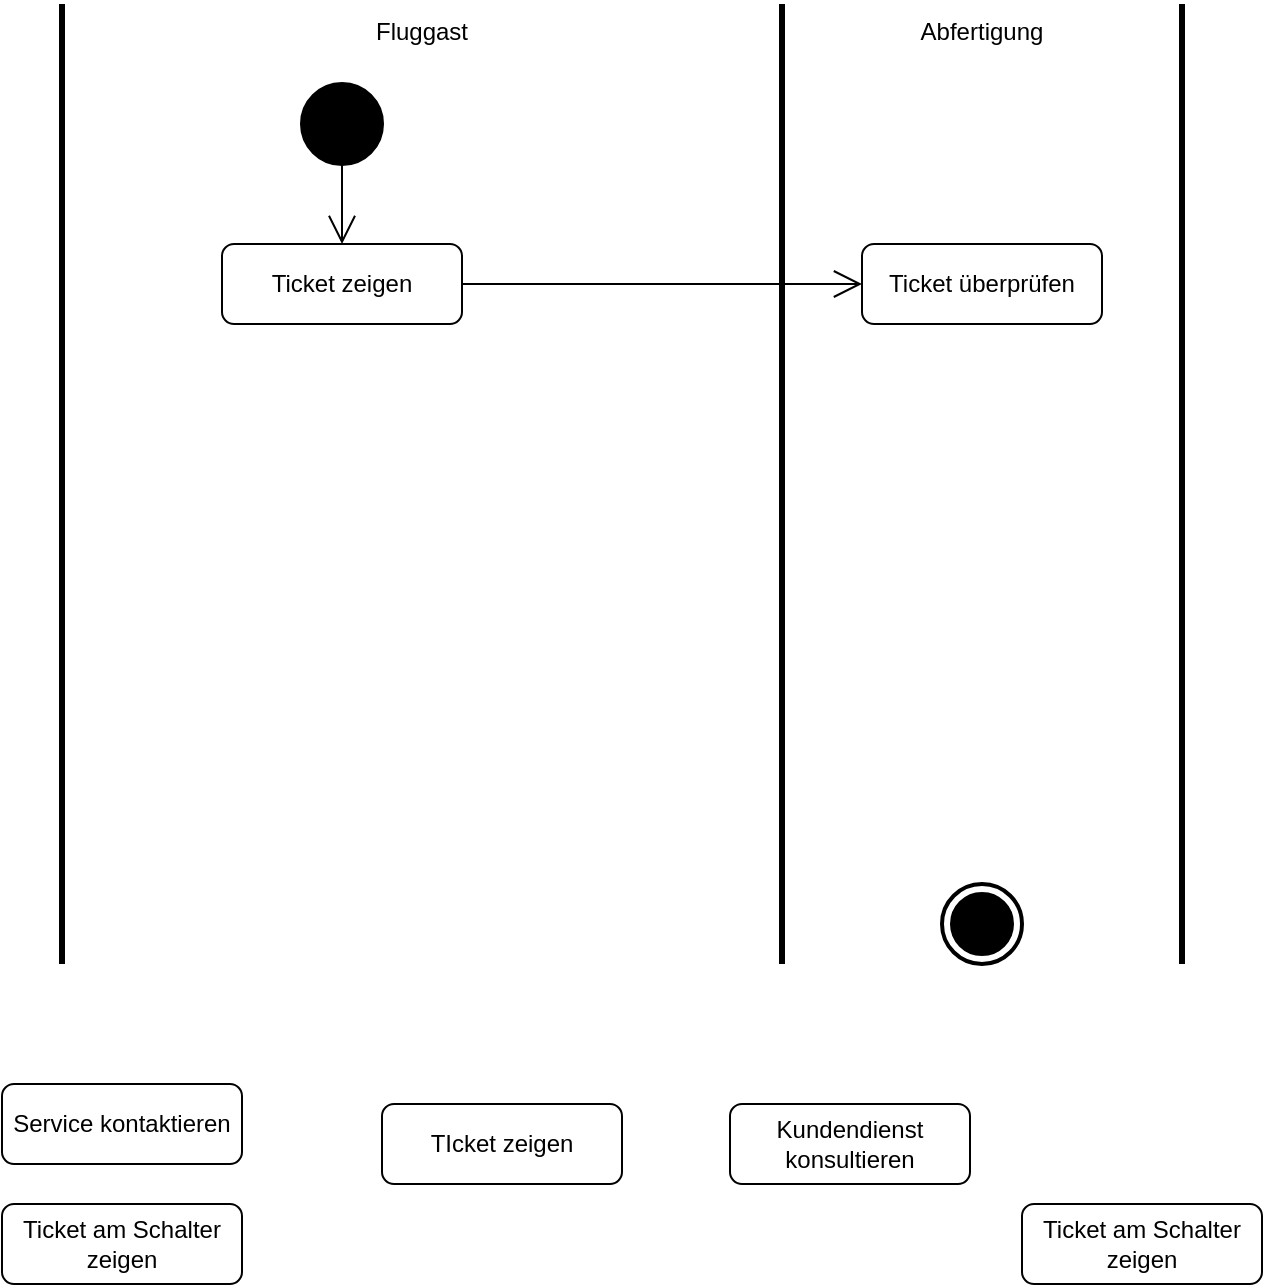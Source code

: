 <mxfile>
    <diagram id="ZZMuCm8rfkKRyYvoC7D-" name="Seite-1">
        <mxGraphModel dx="1086" dy="794" grid="1" gridSize="10" guides="1" tooltips="1" connect="1" arrows="1" fold="1" page="1" pageScale="1" pageWidth="827" pageHeight="1169" math="0" shadow="0">
            <root>
                <mxCell id="0"/>
                <mxCell id="1" parent="0"/>
                <mxCell id="4" value="Fluggast" style="html=1;shape=mxgraph.sysml.actPart;strokeWidth=3;verticalAlign=top;rotation=0;whiteSpace=wrap;" vertex="1" parent="1">
                    <mxGeometry x="80" y="160" width="360" height="480" as="geometry"/>
                </mxCell>
                <mxCell id="5" value="Abfertigung" style="html=1;shape=mxgraph.sysml.actPart;strokeWidth=3;verticalAlign=top;rotation=0;whiteSpace=wrap;" vertex="1" parent="1">
                    <mxGeometry x="440" y="160" width="200" height="480" as="geometry"/>
                </mxCell>
                <mxCell id="6" value="" style="html=1;shape=mxgraph.sysml.actFinal;strokeWidth=2;verticalLabelPosition=bottom;verticalAlignment=top;" vertex="1" parent="1">
                    <mxGeometry x="520" y="600" width="40" height="40" as="geometry"/>
                </mxCell>
                <mxCell id="7" value="" style="shape=ellipse;html=1;fillColor=strokeColor;strokeWidth=2;verticalLabelPosition=bottom;verticalAlignment=top;perimeter=ellipsePerimeter;" vertex="1" parent="1">
                    <mxGeometry x="200" y="200" width="40" height="40" as="geometry"/>
                </mxCell>
                <mxCell id="8" value="Ticket zeigen" style="shape=rect;html=1;rounded=1;whiteSpace=wrap;align=center;" vertex="1" parent="1">
                    <mxGeometry x="160" y="280" width="120" height="40" as="geometry"/>
                </mxCell>
                <mxCell id="9" value="Ticket überprüfen" style="shape=rect;html=1;rounded=1;whiteSpace=wrap;align=center;" vertex="1" parent="1">
                    <mxGeometry x="480" y="280" width="120" height="40" as="geometry"/>
                </mxCell>
                <mxCell id="13" value="Kundendienst konsultieren" style="shape=rect;html=1;rounded=1;whiteSpace=wrap;align=center;" vertex="1" parent="1">
                    <mxGeometry x="414" y="710" width="120" height="40" as="geometry"/>
                </mxCell>
                <mxCell id="14" value="TIcket zeigen" style="shape=rect;html=1;rounded=1;whiteSpace=wrap;align=center;" vertex="1" parent="1">
                    <mxGeometry x="240" y="710" width="120" height="40" as="geometry"/>
                </mxCell>
                <mxCell id="15" value="Service kontaktieren" style="shape=rect;html=1;rounded=1;whiteSpace=wrap;align=center;" vertex="1" parent="1">
                    <mxGeometry x="50" y="700" width="120" height="40" as="geometry"/>
                </mxCell>
                <mxCell id="16" value="Ticket am Schalter zeigen" style="shape=rect;html=1;rounded=1;whiteSpace=wrap;align=center;" vertex="1" parent="1">
                    <mxGeometry x="560" y="760" width="120" height="40" as="geometry"/>
                </mxCell>
                <mxCell id="17" value="Ticket am Schalter zeigen" style="shape=rect;html=1;rounded=1;whiteSpace=wrap;align=center;" vertex="1" parent="1">
                    <mxGeometry x="50" y="760" width="120" height="40" as="geometry"/>
                </mxCell>
                <mxCell id="19" value="" style="endArrow=open;endFill=1;endSize=12;html=1;exitX=1;exitY=0.5;exitDx=0;exitDy=0;entryX=0;entryY=0.5;entryDx=0;entryDy=0;" edge="1" parent="1" source="8" target="9">
                    <mxGeometry width="160" relative="1" as="geometry">
                        <mxPoint x="290" y="410" as="sourcePoint"/>
                        <mxPoint x="450" y="410" as="targetPoint"/>
                    </mxGeometry>
                </mxCell>
                <mxCell id="20" value="" style="endArrow=open;endFill=1;endSize=12;html=1;exitX=0.5;exitY=1;exitDx=0;exitDy=0;entryX=0.5;entryY=0;entryDx=0;entryDy=0;" edge="1" parent="1" source="7" target="8">
                    <mxGeometry width="160" relative="1" as="geometry">
                        <mxPoint x="290" y="310" as="sourcePoint"/>
                        <mxPoint x="490" y="310" as="targetPoint"/>
                    </mxGeometry>
                </mxCell>
            </root>
        </mxGraphModel>
    </diagram>
</mxfile>